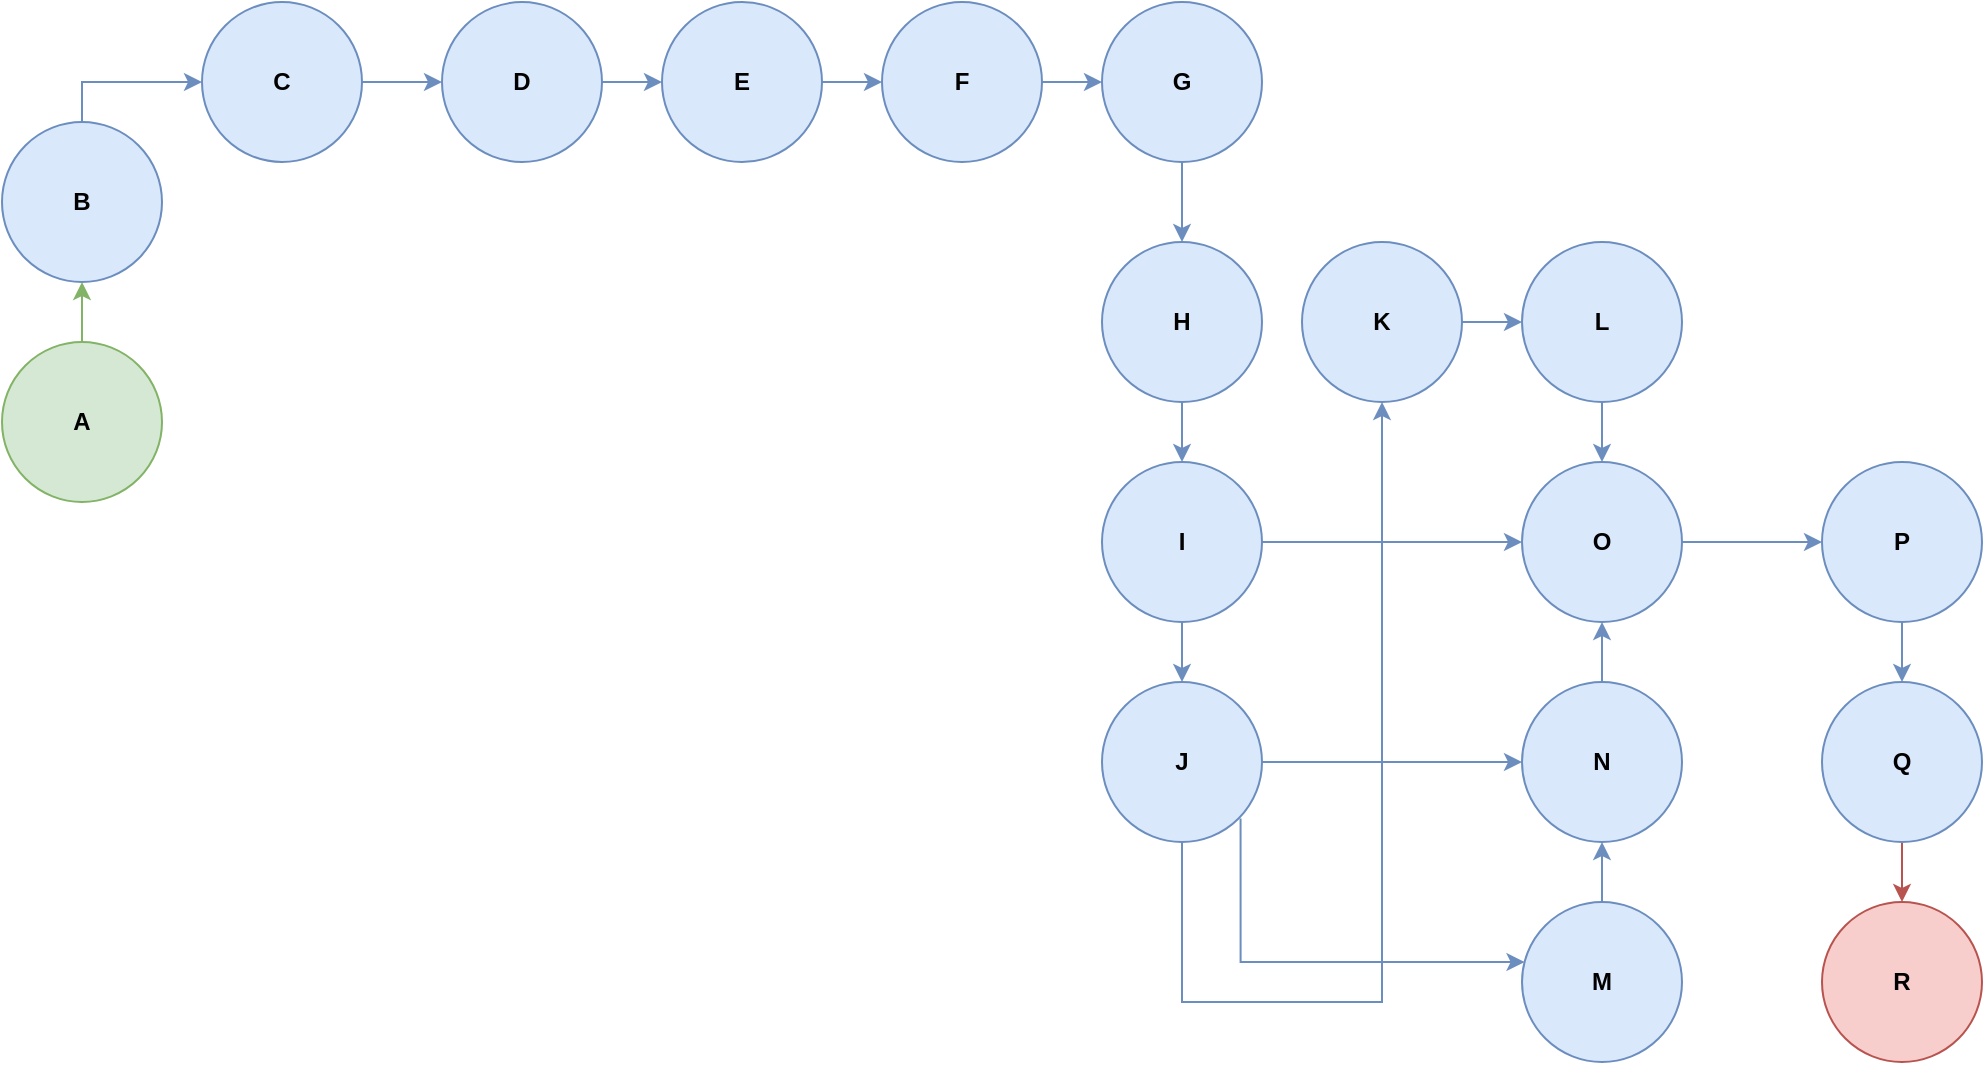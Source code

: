 <mxfile version="13.8.5" type="device"><diagram id="cOAD50jRDCD8SHRRWXxt" name="Page-1"><mxGraphModel dx="1240" dy="689" grid="1" gridSize="10" guides="1" tooltips="1" connect="1" arrows="1" fold="1" page="1" pageScale="1" pageWidth="1100" pageHeight="850" math="0" shadow="0"><root><mxCell id="0"/><mxCell id="1" parent="0"/><mxCell id="lwYp7Q0bfH7oT0CazlkF-45" style="edgeStyle=orthogonalEdgeStyle;rounded=0;orthogonalLoop=1;jettySize=auto;html=1;exitX=1;exitY=0.5;exitDx=0;exitDy=0;entryX=0;entryY=0.5;entryDx=0;entryDy=0;fontStyle=1;fillColor=#dae8fc;strokeColor=#6c8ebf;" edge="1" parent="1" source="lwYp7Q0bfH7oT0CazlkF-3" target="lwYp7Q0bfH7oT0CazlkF-5"><mxGeometry relative="1" as="geometry"/></mxCell><mxCell id="lwYp7Q0bfH7oT0CazlkF-3" value="K" style="ellipse;whiteSpace=wrap;html=1;aspect=fixed;fontStyle=1;fillColor=#dae8fc;strokeColor=#6c8ebf;" vertex="1" parent="1"><mxGeometry x="680" y="190" width="80" height="80" as="geometry"/></mxCell><mxCell id="lwYp7Q0bfH7oT0CazlkF-42" style="edgeStyle=orthogonalEdgeStyle;rounded=0;orthogonalLoop=1;jettySize=auto;html=1;exitX=1;exitY=0.5;exitDx=0;exitDy=0;entryX=0;entryY=0.5;entryDx=0;entryDy=0;fontStyle=1;fillColor=#dae8fc;strokeColor=#6c8ebf;" edge="1" parent="1" source="lwYp7Q0bfH7oT0CazlkF-4" target="lwYp7Q0bfH7oT0CazlkF-31"><mxGeometry relative="1" as="geometry"/></mxCell><mxCell id="lwYp7Q0bfH7oT0CazlkF-4" value="O" style="ellipse;whiteSpace=wrap;html=1;aspect=fixed;fontStyle=1;fillColor=#dae8fc;strokeColor=#6c8ebf;" vertex="1" parent="1"><mxGeometry x="790" y="300" width="80" height="80" as="geometry"/></mxCell><mxCell id="lwYp7Q0bfH7oT0CazlkF-41" style="edgeStyle=orthogonalEdgeStyle;rounded=0;orthogonalLoop=1;jettySize=auto;html=1;exitX=0.5;exitY=1;exitDx=0;exitDy=0;entryX=0.5;entryY=0;entryDx=0;entryDy=0;fontStyle=1;fillColor=#dae8fc;strokeColor=#6c8ebf;" edge="1" parent="1" source="lwYp7Q0bfH7oT0CazlkF-5" target="lwYp7Q0bfH7oT0CazlkF-4"><mxGeometry relative="1" as="geometry"/></mxCell><mxCell id="lwYp7Q0bfH7oT0CazlkF-5" value="L" style="ellipse;whiteSpace=wrap;html=1;aspect=fixed;fontStyle=1;fillColor=#dae8fc;strokeColor=#6c8ebf;" vertex="1" parent="1"><mxGeometry x="790" y="190" width="80" height="80" as="geometry"/></mxCell><mxCell id="lwYp7Q0bfH7oT0CazlkF-33" style="edgeStyle=orthogonalEdgeStyle;rounded=0;orthogonalLoop=1;jettySize=auto;html=1;exitX=0.5;exitY=1;exitDx=0;exitDy=0;entryX=0.5;entryY=1;entryDx=0;entryDy=0;fontStyle=1;fillColor=#dae8fc;strokeColor=#6c8ebf;" edge="1" parent="1" source="lwYp7Q0bfH7oT0CazlkF-6" target="lwYp7Q0bfH7oT0CazlkF-3"><mxGeometry relative="1" as="geometry"><Array as="points"><mxPoint x="620" y="570"/><mxPoint x="720" y="570"/></Array></mxGeometry></mxCell><mxCell id="lwYp7Q0bfH7oT0CazlkF-35" style="edgeStyle=orthogonalEdgeStyle;rounded=0;orthogonalLoop=1;jettySize=auto;html=1;exitX=1;exitY=1;exitDx=0;exitDy=0;fontStyle=1;fillColor=#dae8fc;strokeColor=#6c8ebf;" edge="1" parent="1" target="lwYp7Q0bfH7oT0CazlkF-30"><mxGeometry relative="1" as="geometry"><mxPoint x="649.284" y="478.284" as="sourcePoint"/><mxPoint x="792.716" y="531.716" as="targetPoint"/><Array as="points"><mxPoint x="649" y="550"/></Array></mxGeometry></mxCell><mxCell id="lwYp7Q0bfH7oT0CazlkF-36" style="edgeStyle=orthogonalEdgeStyle;rounded=0;orthogonalLoop=1;jettySize=auto;html=1;exitX=1;exitY=0.5;exitDx=0;exitDy=0;entryX=0;entryY=0.5;entryDx=0;entryDy=0;fontStyle=1;fillColor=#dae8fc;strokeColor=#6c8ebf;" edge="1" parent="1" source="lwYp7Q0bfH7oT0CazlkF-6" target="lwYp7Q0bfH7oT0CazlkF-32"><mxGeometry relative="1" as="geometry"/></mxCell><mxCell id="lwYp7Q0bfH7oT0CazlkF-6" value="J" style="ellipse;whiteSpace=wrap;html=1;aspect=fixed;fontStyle=1;fillColor=#dae8fc;strokeColor=#6c8ebf;" vertex="1" parent="1"><mxGeometry x="580" y="410" width="80" height="80" as="geometry"/></mxCell><mxCell id="lwYp7Q0bfH7oT0CazlkF-26" style="edgeStyle=orthogonalEdgeStyle;rounded=0;orthogonalLoop=1;jettySize=auto;html=1;exitX=0.5;exitY=1;exitDx=0;exitDy=0;entryX=0.5;entryY=0;entryDx=0;entryDy=0;fontStyle=1;fillColor=#dae8fc;strokeColor=#6c8ebf;" edge="1" parent="1" source="lwYp7Q0bfH7oT0CazlkF-7" target="lwYp7Q0bfH7oT0CazlkF-6"><mxGeometry relative="1" as="geometry"/></mxCell><mxCell id="lwYp7Q0bfH7oT0CazlkF-29" style="edgeStyle=orthogonalEdgeStyle;rounded=0;orthogonalLoop=1;jettySize=auto;html=1;exitX=1;exitY=0.5;exitDx=0;exitDy=0;entryX=0;entryY=0.5;entryDx=0;entryDy=0;fontStyle=1;fillColor=#dae8fc;strokeColor=#6c8ebf;" edge="1" parent="1" source="lwYp7Q0bfH7oT0CazlkF-7" target="lwYp7Q0bfH7oT0CazlkF-4"><mxGeometry relative="1" as="geometry"/></mxCell><mxCell id="lwYp7Q0bfH7oT0CazlkF-7" value="I" style="ellipse;whiteSpace=wrap;html=1;aspect=fixed;fontStyle=1;fillColor=#dae8fc;strokeColor=#6c8ebf;" vertex="1" parent="1"><mxGeometry x="580" y="300" width="80" height="80" as="geometry"/></mxCell><mxCell id="lwYp7Q0bfH7oT0CazlkF-25" style="edgeStyle=orthogonalEdgeStyle;rounded=0;orthogonalLoop=1;jettySize=auto;html=1;exitX=0.5;exitY=1;exitDx=0;exitDy=0;entryX=0.5;entryY=0;entryDx=0;entryDy=0;fontStyle=1;fillColor=#dae8fc;strokeColor=#6c8ebf;" edge="1" parent="1" source="lwYp7Q0bfH7oT0CazlkF-8" target="lwYp7Q0bfH7oT0CazlkF-7"><mxGeometry relative="1" as="geometry"/></mxCell><mxCell id="lwYp7Q0bfH7oT0CazlkF-8" value="H" style="ellipse;whiteSpace=wrap;html=1;aspect=fixed;fontStyle=1;fillColor=#dae8fc;strokeColor=#6c8ebf;" vertex="1" parent="1"><mxGeometry x="580" y="190" width="80" height="80" as="geometry"/></mxCell><mxCell id="lwYp7Q0bfH7oT0CazlkF-24" style="edgeStyle=orthogonalEdgeStyle;rounded=0;orthogonalLoop=1;jettySize=auto;html=1;exitX=0.5;exitY=1;exitDx=0;exitDy=0;entryX=0.5;entryY=0;entryDx=0;entryDy=0;fontStyle=1;fillColor=#dae8fc;strokeColor=#6c8ebf;" edge="1" parent="1" source="lwYp7Q0bfH7oT0CazlkF-9" target="lwYp7Q0bfH7oT0CazlkF-8"><mxGeometry relative="1" as="geometry"/></mxCell><mxCell id="lwYp7Q0bfH7oT0CazlkF-9" value="G" style="ellipse;whiteSpace=wrap;html=1;aspect=fixed;fontStyle=1;fillColor=#dae8fc;strokeColor=#6c8ebf;" vertex="1" parent="1"><mxGeometry x="580" y="70" width="80" height="80" as="geometry"/></mxCell><mxCell id="lwYp7Q0bfH7oT0CazlkF-23" style="edgeStyle=orthogonalEdgeStyle;rounded=0;orthogonalLoop=1;jettySize=auto;html=1;exitX=1;exitY=0.5;exitDx=0;exitDy=0;entryX=0;entryY=0.5;entryDx=0;entryDy=0;fontStyle=1;fillColor=#dae8fc;strokeColor=#6c8ebf;" edge="1" parent="1" source="lwYp7Q0bfH7oT0CazlkF-10" target="lwYp7Q0bfH7oT0CazlkF-9"><mxGeometry relative="1" as="geometry"/></mxCell><mxCell id="lwYp7Q0bfH7oT0CazlkF-10" value="F" style="ellipse;whiteSpace=wrap;html=1;aspect=fixed;fontStyle=1;fillColor=#dae8fc;strokeColor=#6c8ebf;" vertex="1" parent="1"><mxGeometry x="470" y="70" width="80" height="80" as="geometry"/></mxCell><mxCell id="lwYp7Q0bfH7oT0CazlkF-22" style="edgeStyle=orthogonalEdgeStyle;rounded=0;orthogonalLoop=1;jettySize=auto;html=1;exitX=1;exitY=0.5;exitDx=0;exitDy=0;entryX=0;entryY=0.5;entryDx=0;entryDy=0;fontStyle=1;fillColor=#dae8fc;strokeColor=#6c8ebf;" edge="1" parent="1" source="lwYp7Q0bfH7oT0CazlkF-11" target="lwYp7Q0bfH7oT0CazlkF-10"><mxGeometry relative="1" as="geometry"/></mxCell><mxCell id="lwYp7Q0bfH7oT0CazlkF-11" value="E" style="ellipse;whiteSpace=wrap;html=1;aspect=fixed;fontStyle=1;fillColor=#dae8fc;strokeColor=#6c8ebf;" vertex="1" parent="1"><mxGeometry x="360" y="70" width="80" height="80" as="geometry"/></mxCell><mxCell id="lwYp7Q0bfH7oT0CazlkF-21" style="edgeStyle=orthogonalEdgeStyle;rounded=0;orthogonalLoop=1;jettySize=auto;html=1;exitX=1;exitY=0.5;exitDx=0;exitDy=0;entryX=0;entryY=0.5;entryDx=0;entryDy=0;fontStyle=1;fillColor=#dae8fc;strokeColor=#6c8ebf;" edge="1" parent="1" source="lwYp7Q0bfH7oT0CazlkF-12" target="lwYp7Q0bfH7oT0CazlkF-11"><mxGeometry relative="1" as="geometry"/></mxCell><mxCell id="lwYp7Q0bfH7oT0CazlkF-12" value="D" style="ellipse;whiteSpace=wrap;html=1;aspect=fixed;fontStyle=1;fillColor=#dae8fc;strokeColor=#6c8ebf;" vertex="1" parent="1"><mxGeometry x="250" y="70" width="80" height="80" as="geometry"/></mxCell><mxCell id="lwYp7Q0bfH7oT0CazlkF-20" style="edgeStyle=orthogonalEdgeStyle;rounded=0;orthogonalLoop=1;jettySize=auto;html=1;exitX=1;exitY=0.5;exitDx=0;exitDy=0;entryX=0;entryY=0.5;entryDx=0;entryDy=0;fontStyle=1;fillColor=#dae8fc;strokeColor=#6c8ebf;" edge="1" parent="1" source="lwYp7Q0bfH7oT0CazlkF-13" target="lwYp7Q0bfH7oT0CazlkF-12"><mxGeometry relative="1" as="geometry"/></mxCell><mxCell id="lwYp7Q0bfH7oT0CazlkF-13" value="C" style="ellipse;whiteSpace=wrap;html=1;aspect=fixed;fontStyle=1;fillColor=#dae8fc;strokeColor=#6c8ebf;" vertex="1" parent="1"><mxGeometry x="130" y="70" width="80" height="80" as="geometry"/></mxCell><mxCell id="lwYp7Q0bfH7oT0CazlkF-19" style="edgeStyle=orthogonalEdgeStyle;rounded=0;orthogonalLoop=1;jettySize=auto;html=1;exitX=0.5;exitY=0;exitDx=0;exitDy=0;fontStyle=1;fillColor=#dae8fc;strokeColor=#6c8ebf;" edge="1" parent="1" source="lwYp7Q0bfH7oT0CazlkF-14" target="lwYp7Q0bfH7oT0CazlkF-13"><mxGeometry relative="1" as="geometry"/></mxCell><mxCell id="lwYp7Q0bfH7oT0CazlkF-14" value="B" style="ellipse;whiteSpace=wrap;html=1;aspect=fixed;fontStyle=1;fillColor=#dae8fc;strokeColor=#6c8ebf;" vertex="1" parent="1"><mxGeometry x="30" y="130" width="80" height="80" as="geometry"/></mxCell><mxCell id="lwYp7Q0bfH7oT0CazlkF-18" style="edgeStyle=orthogonalEdgeStyle;rounded=0;orthogonalLoop=1;jettySize=auto;html=1;exitX=0.5;exitY=0;exitDx=0;exitDy=0;entryX=0.5;entryY=1;entryDx=0;entryDy=0;fontStyle=1;fillColor=#d5e8d4;strokeColor=#82b366;" edge="1" parent="1" source="lwYp7Q0bfH7oT0CazlkF-15" target="lwYp7Q0bfH7oT0CazlkF-14"><mxGeometry relative="1" as="geometry"/></mxCell><mxCell id="lwYp7Q0bfH7oT0CazlkF-15" value="A" style="ellipse;whiteSpace=wrap;html=1;aspect=fixed;fontStyle=1;fillColor=#d5e8d4;strokeColor=#82b366;" vertex="1" parent="1"><mxGeometry x="30" y="240" width="80" height="80" as="geometry"/></mxCell><mxCell id="lwYp7Q0bfH7oT0CazlkF-37" style="edgeStyle=orthogonalEdgeStyle;rounded=0;orthogonalLoop=1;jettySize=auto;html=1;exitX=0.5;exitY=0;exitDx=0;exitDy=0;entryX=0.5;entryY=1;entryDx=0;entryDy=0;fontStyle=1;fillColor=#dae8fc;strokeColor=#6c8ebf;" edge="1" parent="1" source="lwYp7Q0bfH7oT0CazlkF-30" target="lwYp7Q0bfH7oT0CazlkF-32"><mxGeometry relative="1" as="geometry"/></mxCell><mxCell id="lwYp7Q0bfH7oT0CazlkF-30" value="M" style="ellipse;whiteSpace=wrap;html=1;aspect=fixed;fontStyle=1;fillColor=#dae8fc;strokeColor=#6c8ebf;" vertex="1" parent="1"><mxGeometry x="790" y="520" width="80" height="80" as="geometry"/></mxCell><mxCell id="lwYp7Q0bfH7oT0CazlkF-43" style="edgeStyle=orthogonalEdgeStyle;rounded=0;orthogonalLoop=1;jettySize=auto;html=1;exitX=0.5;exitY=1;exitDx=0;exitDy=0;entryX=0.5;entryY=0;entryDx=0;entryDy=0;fontStyle=1;fillColor=#dae8fc;strokeColor=#6c8ebf;" edge="1" parent="1" source="lwYp7Q0bfH7oT0CazlkF-31" target="lwYp7Q0bfH7oT0CazlkF-39"><mxGeometry relative="1" as="geometry"/></mxCell><mxCell id="lwYp7Q0bfH7oT0CazlkF-31" value="P" style="ellipse;whiteSpace=wrap;html=1;aspect=fixed;fontStyle=1;fillColor=#dae8fc;strokeColor=#6c8ebf;" vertex="1" parent="1"><mxGeometry x="940" y="300" width="80" height="80" as="geometry"/></mxCell><mxCell id="lwYp7Q0bfH7oT0CazlkF-38" style="edgeStyle=orthogonalEdgeStyle;rounded=0;orthogonalLoop=1;jettySize=auto;html=1;exitX=0.5;exitY=0;exitDx=0;exitDy=0;entryX=0.5;entryY=1;entryDx=0;entryDy=0;fontStyle=1;fillColor=#dae8fc;strokeColor=#6c8ebf;" edge="1" parent="1" source="lwYp7Q0bfH7oT0CazlkF-32" target="lwYp7Q0bfH7oT0CazlkF-4"><mxGeometry relative="1" as="geometry"/></mxCell><mxCell id="lwYp7Q0bfH7oT0CazlkF-32" value="N" style="ellipse;whiteSpace=wrap;html=1;aspect=fixed;fontStyle=1;fillColor=#dae8fc;strokeColor=#6c8ebf;" vertex="1" parent="1"><mxGeometry x="790" y="410" width="80" height="80" as="geometry"/></mxCell><mxCell id="lwYp7Q0bfH7oT0CazlkF-44" style="edgeStyle=orthogonalEdgeStyle;rounded=0;orthogonalLoop=1;jettySize=auto;html=1;exitX=0.5;exitY=1;exitDx=0;exitDy=0;entryX=0.5;entryY=0;entryDx=0;entryDy=0;fontStyle=1;fillColor=#f8cecc;strokeColor=#b85450;" edge="1" parent="1" source="lwYp7Q0bfH7oT0CazlkF-39" target="lwYp7Q0bfH7oT0CazlkF-40"><mxGeometry relative="1" as="geometry"/></mxCell><mxCell id="lwYp7Q0bfH7oT0CazlkF-39" value="Q" style="ellipse;whiteSpace=wrap;html=1;aspect=fixed;fontStyle=1;fillColor=#dae8fc;strokeColor=#6c8ebf;" vertex="1" parent="1"><mxGeometry x="940" y="410" width="80" height="80" as="geometry"/></mxCell><mxCell id="lwYp7Q0bfH7oT0CazlkF-40" value="R" style="ellipse;whiteSpace=wrap;html=1;aspect=fixed;fontStyle=1;fillColor=#f8cecc;strokeColor=#b85450;" vertex="1" parent="1"><mxGeometry x="940" y="520" width="80" height="80" as="geometry"/></mxCell></root></mxGraphModel></diagram></mxfile>